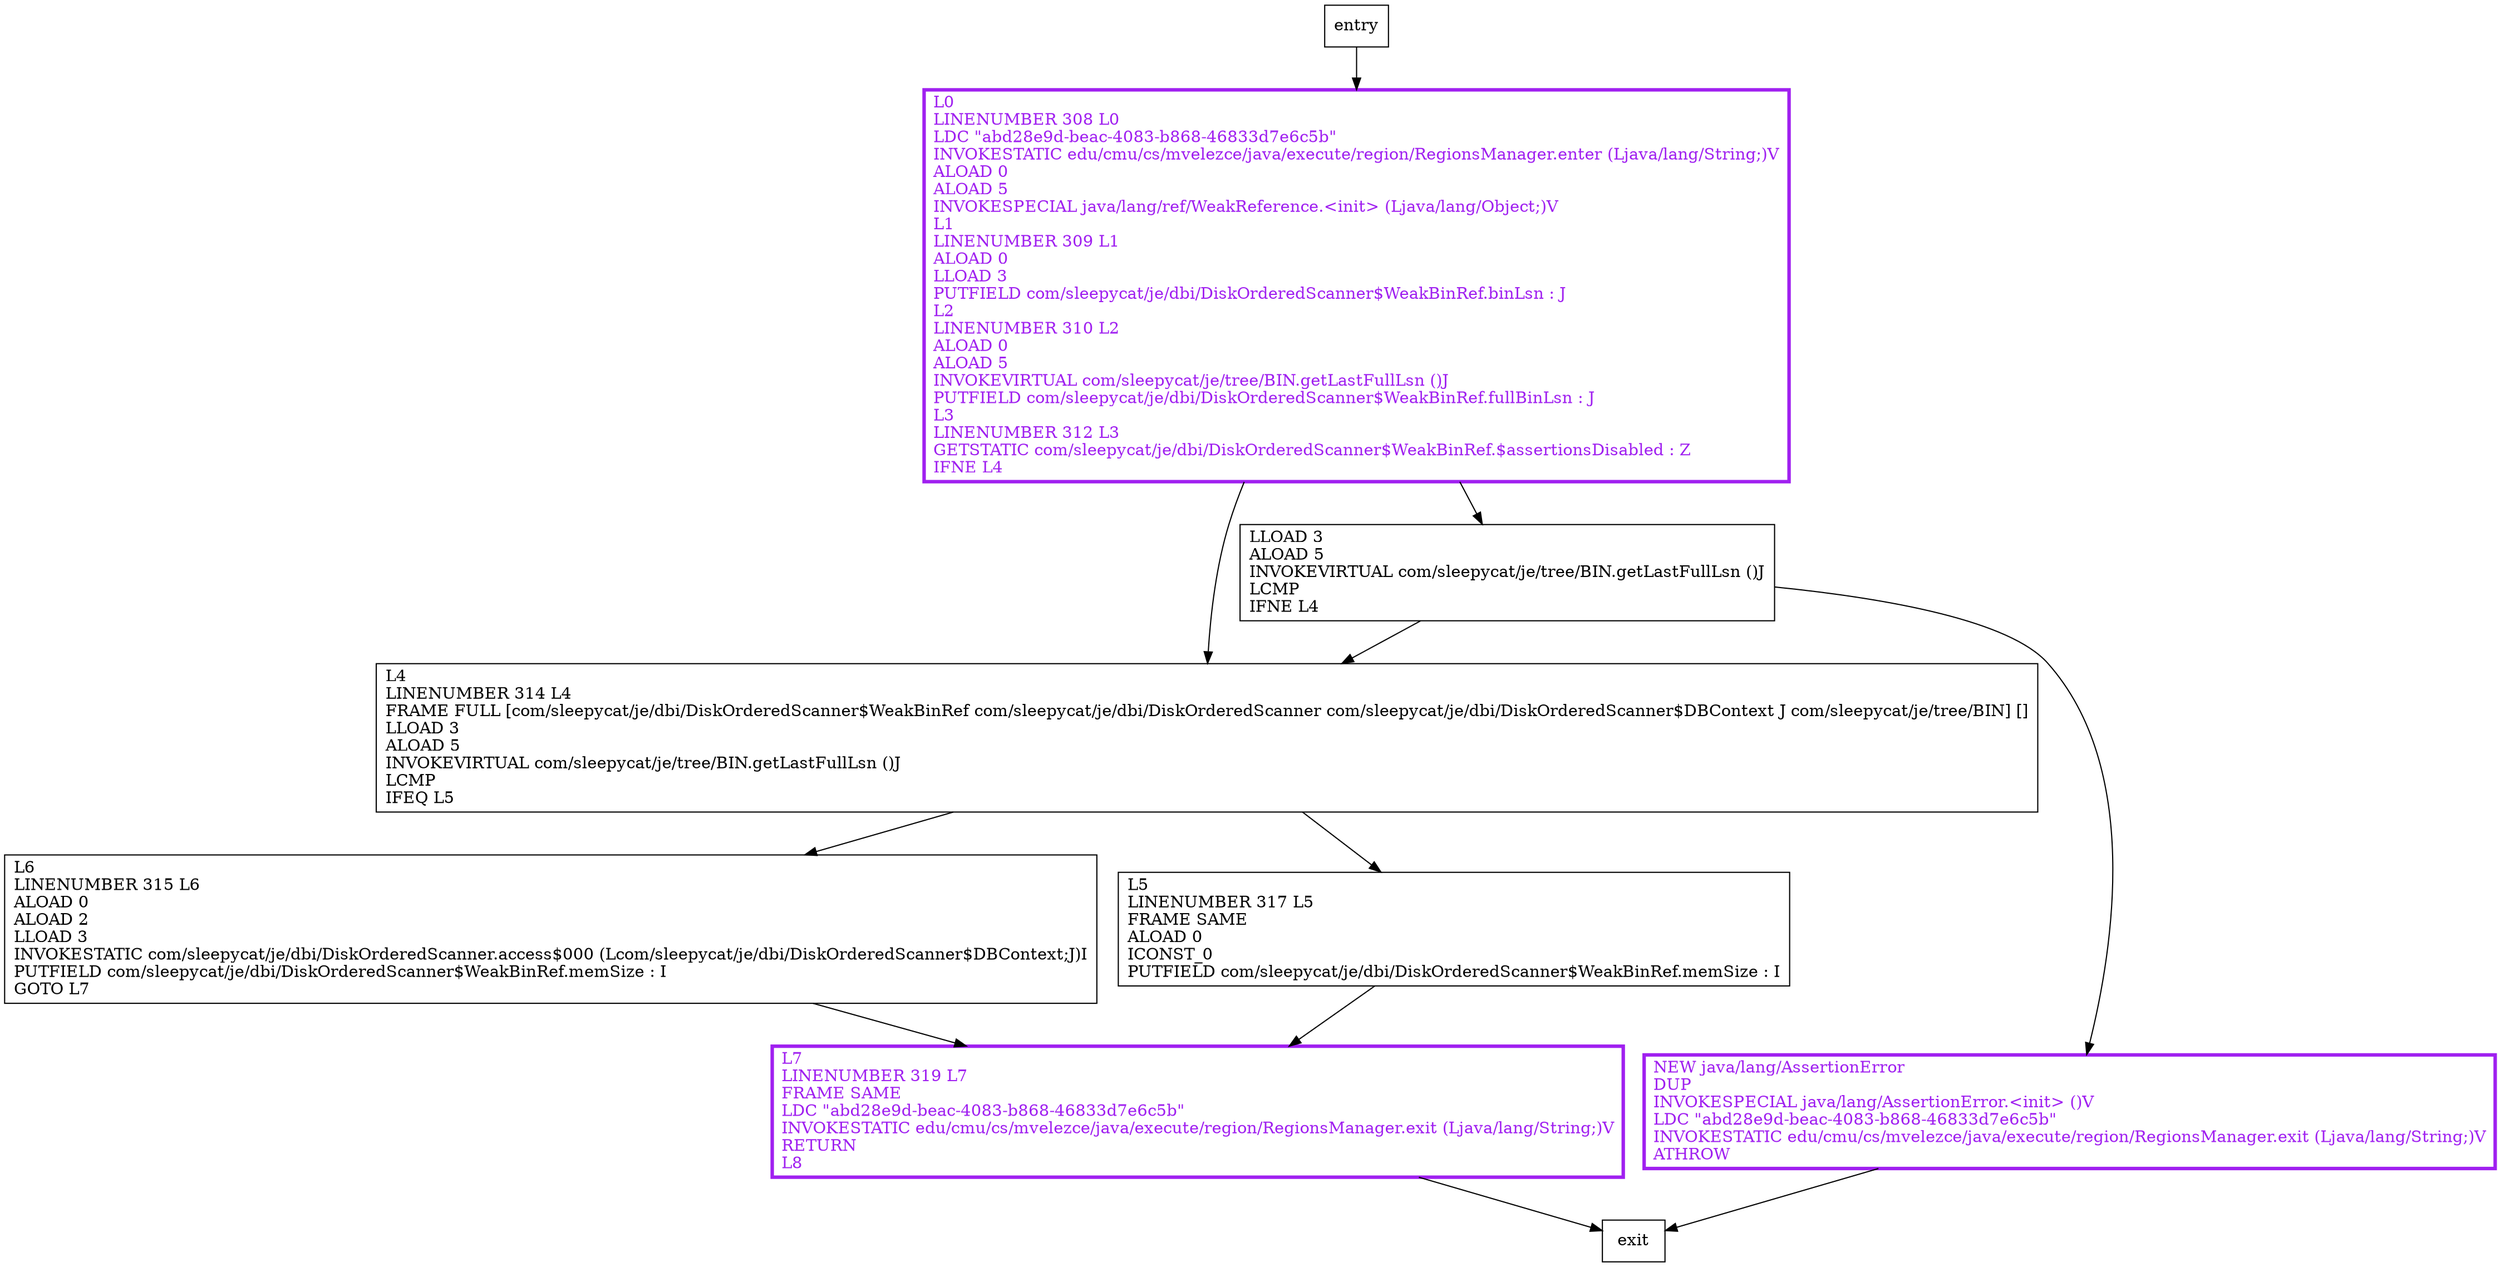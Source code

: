 digraph <init> {
node [shape=record];
373489354 [label="L6\lLINENUMBER 315 L6\lALOAD 0\lALOAD 2\lLLOAD 3\lINVOKESTATIC com/sleepycat/je/dbi/DiskOrderedScanner.access$000 (Lcom/sleepycat/je/dbi/DiskOrderedScanner$DBContext;J)I\lPUTFIELD com/sleepycat/je/dbi/DiskOrderedScanner$WeakBinRef.memSize : I\lGOTO L7\l"];
964853320 [label="L7\lLINENUMBER 319 L7\lFRAME SAME\lLDC \"abd28e9d-beac-4083-b868-46833d7e6c5b\"\lINVOKESTATIC edu/cmu/cs/mvelezce/java/execute/region/RegionsManager.exit (Ljava/lang/String;)V\lRETURN\lL8\l"];
1714686255 [label="L5\lLINENUMBER 317 L5\lFRAME SAME\lALOAD 0\lICONST_0\lPUTFIELD com/sleepycat/je/dbi/DiskOrderedScanner$WeakBinRef.memSize : I\l"];
1584653993 [label="L0\lLINENUMBER 308 L0\lLDC \"abd28e9d-beac-4083-b868-46833d7e6c5b\"\lINVOKESTATIC edu/cmu/cs/mvelezce/java/execute/region/RegionsManager.enter (Ljava/lang/String;)V\lALOAD 0\lALOAD 5\lINVOKESPECIAL java/lang/ref/WeakReference.\<init\> (Ljava/lang/Object;)V\lL1\lLINENUMBER 309 L1\lALOAD 0\lLLOAD 3\lPUTFIELD com/sleepycat/je/dbi/DiskOrderedScanner$WeakBinRef.binLsn : J\lL2\lLINENUMBER 310 L2\lALOAD 0\lALOAD 5\lINVOKEVIRTUAL com/sleepycat/je/tree/BIN.getLastFullLsn ()J\lPUTFIELD com/sleepycat/je/dbi/DiskOrderedScanner$WeakBinRef.fullBinLsn : J\lL3\lLINENUMBER 312 L3\lGETSTATIC com/sleepycat/je/dbi/DiskOrderedScanner$WeakBinRef.$assertionsDisabled : Z\lIFNE L4\l"];
993823411 [label="L4\lLINENUMBER 314 L4\lFRAME FULL [com/sleepycat/je/dbi/DiskOrderedScanner$WeakBinRef com/sleepycat/je/dbi/DiskOrderedScanner com/sleepycat/je/dbi/DiskOrderedScanner$DBContext J com/sleepycat/je/tree/BIN] []\lLLOAD 3\lALOAD 5\lINVOKEVIRTUAL com/sleepycat/je/tree/BIN.getLastFullLsn ()J\lLCMP\lIFEQ L5\l"];
806880222 [label="LLOAD 3\lALOAD 5\lINVOKEVIRTUAL com/sleepycat/je/tree/BIN.getLastFullLsn ()J\lLCMP\lIFNE L4\l"];
1464146981 [label="NEW java/lang/AssertionError\lDUP\lINVOKESPECIAL java/lang/AssertionError.\<init\> ()V\lLDC \"abd28e9d-beac-4083-b868-46833d7e6c5b\"\lINVOKESTATIC edu/cmu/cs/mvelezce/java/execute/region/RegionsManager.exit (Ljava/lang/String;)V\lATHROW\l"];
entry;
exit;
373489354 -> 964853320
964853320 -> exit
entry -> 1584653993
1714686255 -> 964853320
1584653993 -> 993823411
1584653993 -> 806880222
993823411 -> 373489354
993823411 -> 1714686255
806880222 -> 993823411
806880222 -> 1464146981
1464146981 -> exit
964853320[fontcolor="purple", penwidth=3, color="purple"];
1584653993[fontcolor="purple", penwidth=3, color="purple"];
1464146981[fontcolor="purple", penwidth=3, color="purple"];
}
